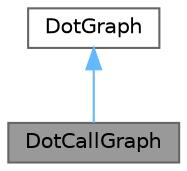 digraph "DotCallGraph"
{
 // INTERACTIVE_SVG=YES
 // LATEX_PDF_SIZE
  bgcolor="transparent";
  edge [fontname=Helvetica,fontsize=10,labelfontname=Helvetica,labelfontsize=10];
  node [fontname=Helvetica,fontsize=10,shape=box,height=0.2,width=0.4];
  Node1 [label="DotCallGraph",height=0.2,width=0.4,color="gray40", fillcolor="grey60", style="filled", fontcolor="black",tooltip="Representation of an call graph."];
  Node2 -> Node1 [dir="back",color="steelblue1",style="solid"];
  Node2 [label="DotGraph",height=0.2,width=0.4,color="gray40", fillcolor="white", style="filled",URL="$d0/d32/class_dot_graph.html",tooltip="A dot graph."];
}
